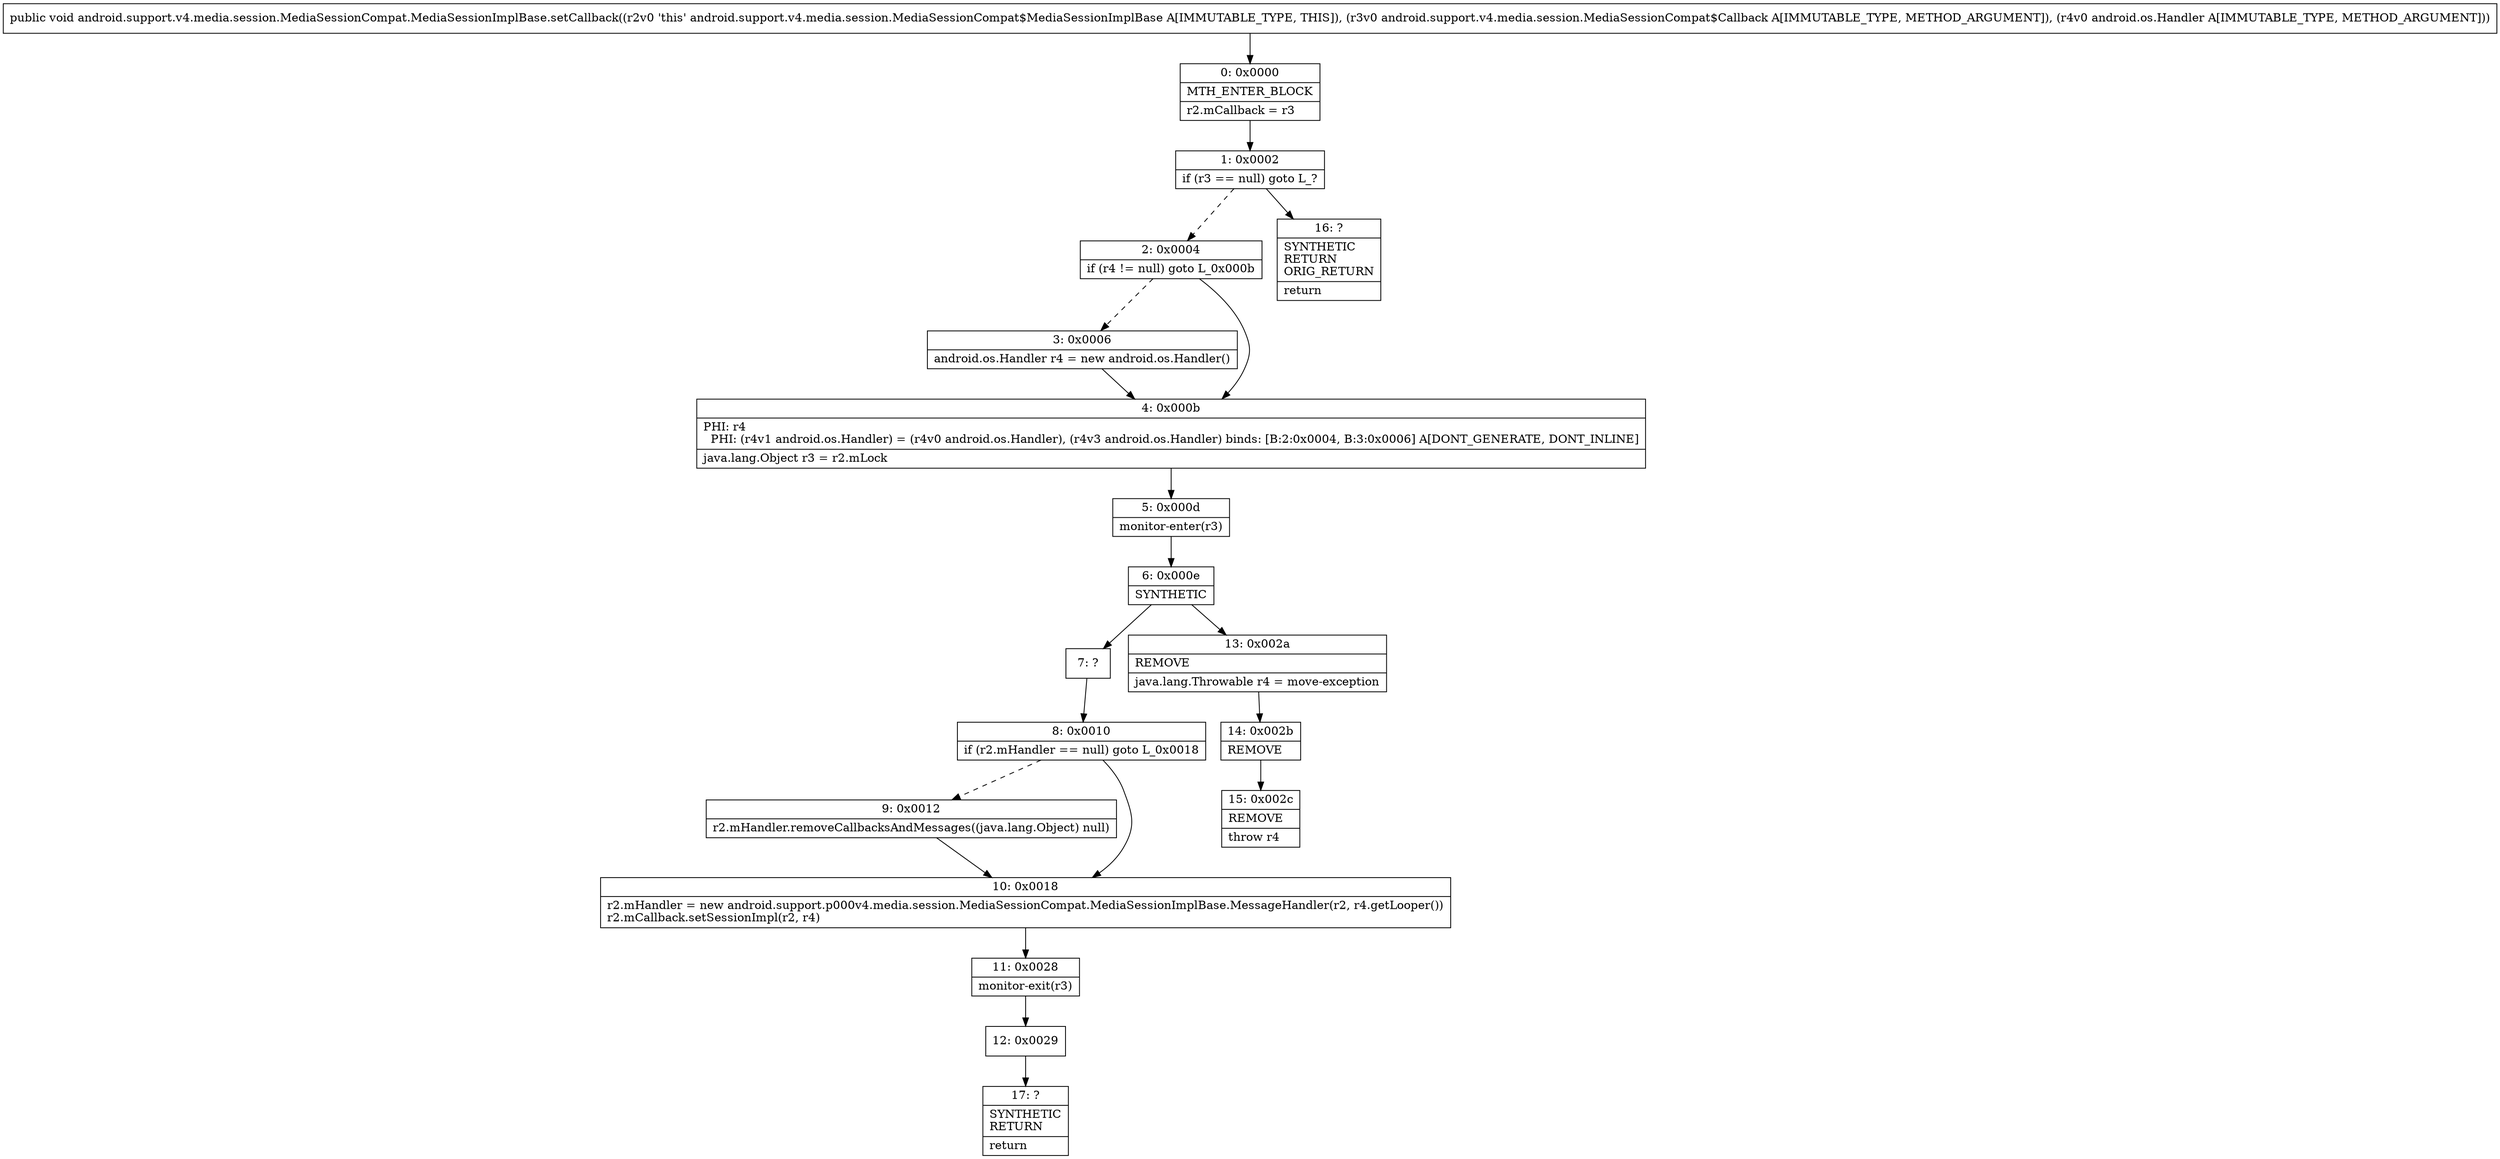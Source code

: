 digraph "CFG forandroid.support.v4.media.session.MediaSessionCompat.MediaSessionImplBase.setCallback(Landroid\/support\/v4\/media\/session\/MediaSessionCompat$Callback;Landroid\/os\/Handler;)V" {
Node_0 [shape=record,label="{0\:\ 0x0000|MTH_ENTER_BLOCK\l|r2.mCallback = r3\l}"];
Node_1 [shape=record,label="{1\:\ 0x0002|if (r3 == null) goto L_?\l}"];
Node_2 [shape=record,label="{2\:\ 0x0004|if (r4 != null) goto L_0x000b\l}"];
Node_3 [shape=record,label="{3\:\ 0x0006|android.os.Handler r4 = new android.os.Handler()\l}"];
Node_4 [shape=record,label="{4\:\ 0x000b|PHI: r4 \l  PHI: (r4v1 android.os.Handler) = (r4v0 android.os.Handler), (r4v3 android.os.Handler) binds: [B:2:0x0004, B:3:0x0006] A[DONT_GENERATE, DONT_INLINE]\l|java.lang.Object r3 = r2.mLock\l}"];
Node_5 [shape=record,label="{5\:\ 0x000d|monitor\-enter(r3)\l}"];
Node_6 [shape=record,label="{6\:\ 0x000e|SYNTHETIC\l}"];
Node_7 [shape=record,label="{7\:\ ?}"];
Node_8 [shape=record,label="{8\:\ 0x0010|if (r2.mHandler == null) goto L_0x0018\l}"];
Node_9 [shape=record,label="{9\:\ 0x0012|r2.mHandler.removeCallbacksAndMessages((java.lang.Object) null)\l}"];
Node_10 [shape=record,label="{10\:\ 0x0018|r2.mHandler = new android.support.p000v4.media.session.MediaSessionCompat.MediaSessionImplBase.MessageHandler(r2, r4.getLooper())\lr2.mCallback.setSessionImpl(r2, r4)\l}"];
Node_11 [shape=record,label="{11\:\ 0x0028|monitor\-exit(r3)\l}"];
Node_12 [shape=record,label="{12\:\ 0x0029}"];
Node_13 [shape=record,label="{13\:\ 0x002a|REMOVE\l|java.lang.Throwable r4 = move\-exception\l}"];
Node_14 [shape=record,label="{14\:\ 0x002b|REMOVE\l}"];
Node_15 [shape=record,label="{15\:\ 0x002c|REMOVE\l|throw r4\l}"];
Node_16 [shape=record,label="{16\:\ ?|SYNTHETIC\lRETURN\lORIG_RETURN\l|return\l}"];
Node_17 [shape=record,label="{17\:\ ?|SYNTHETIC\lRETURN\l|return\l}"];
MethodNode[shape=record,label="{public void android.support.v4.media.session.MediaSessionCompat.MediaSessionImplBase.setCallback((r2v0 'this' android.support.v4.media.session.MediaSessionCompat$MediaSessionImplBase A[IMMUTABLE_TYPE, THIS]), (r3v0 android.support.v4.media.session.MediaSessionCompat$Callback A[IMMUTABLE_TYPE, METHOD_ARGUMENT]), (r4v0 android.os.Handler A[IMMUTABLE_TYPE, METHOD_ARGUMENT])) }"];
MethodNode -> Node_0;
Node_0 -> Node_1;
Node_1 -> Node_2[style=dashed];
Node_1 -> Node_16;
Node_2 -> Node_3[style=dashed];
Node_2 -> Node_4;
Node_3 -> Node_4;
Node_4 -> Node_5;
Node_5 -> Node_6;
Node_6 -> Node_7;
Node_6 -> Node_13;
Node_7 -> Node_8;
Node_8 -> Node_9[style=dashed];
Node_8 -> Node_10;
Node_9 -> Node_10;
Node_10 -> Node_11;
Node_11 -> Node_12;
Node_12 -> Node_17;
Node_13 -> Node_14;
Node_14 -> Node_15;
}

